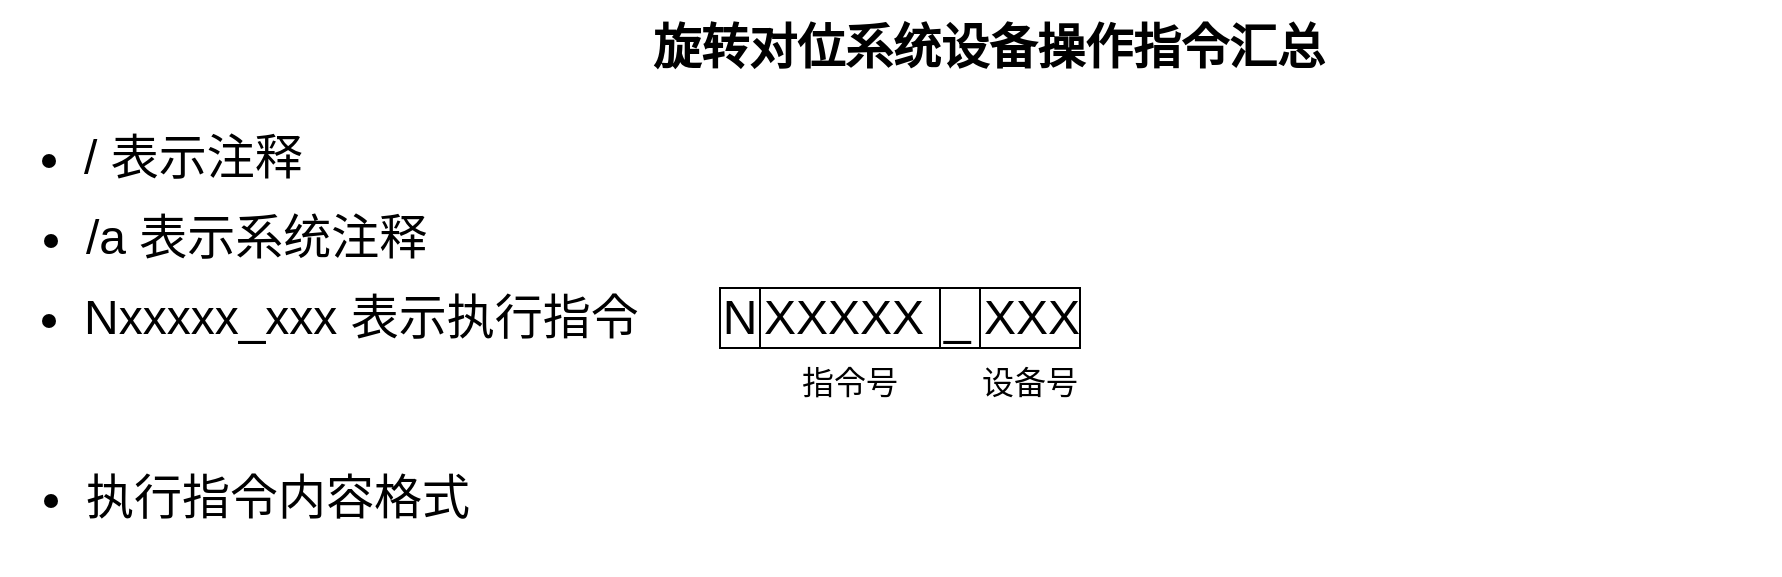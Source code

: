 <mxfile version="20.8.11" type="github" pages="2">
  <diagram id="xPSfoThewFQ5z_tT7pd7" name="指令说明">
    <mxGraphModel dx="2514" dy="2055" grid="1" gridSize="10" guides="1" tooltips="1" connect="1" arrows="1" fold="1" page="1" pageScale="1" pageWidth="827" pageHeight="1169" math="0" shadow="0">
      <root>
        <mxCell id="0" />
        <mxCell id="1" parent="0" />
        <mxCell id="GBv0OgdcWfrF5z7V1ahO-1" value="旋转对位系统设备操作指令汇总" style="text;strokeColor=none;fillColor=none;html=1;fontSize=24;fontStyle=1;verticalAlign=middle;align=center;rounded=0;shadow=1;" vertex="1" parent="1">
          <mxGeometry x="24" y="-130" width="780" height="40" as="geometry" />
        </mxCell>
        <mxCell id="GBv0OgdcWfrF5z7V1ahO-2" value="&lt;ul&gt;&lt;li&gt;/ 表示注释&lt;/li&gt;&lt;/ul&gt;" style="text;strokeColor=none;align=left;fillColor=none;html=1;verticalAlign=middle;whiteSpace=wrap;rounded=0;fontSize=24;" vertex="1" parent="1">
          <mxGeometry x="-80" y="-70" width="520" height="30" as="geometry" />
        </mxCell>
        <mxCell id="GBv0OgdcWfrF5z7V1ahO-3" value="&lt;ul&gt;&lt;li&gt;/a 表示系统注释&lt;/li&gt;&lt;/ul&gt;" style="text;strokeColor=none;align=left;fillColor=none;html=1;verticalAlign=middle;whiteSpace=wrap;rounded=0;fontSize=24;" vertex="1" parent="1">
          <mxGeometry x="-79" y="-30" width="520" height="30" as="geometry" />
        </mxCell>
        <mxCell id="GBv0OgdcWfrF5z7V1ahO-4" value="&lt;ul&gt;&lt;li&gt;Nxxxxx_xxx 表示执行指令&lt;br&gt;&lt;/li&gt;&lt;/ul&gt;" style="text;strokeColor=none;align=left;fillColor=none;html=1;verticalAlign=middle;whiteSpace=wrap;rounded=0;fontSize=24;" vertex="1" parent="1">
          <mxGeometry x="-80" y="10" width="340" height="30" as="geometry" />
        </mxCell>
        <mxCell id="GBv0OgdcWfrF5z7V1ahO-9" value="N" style="rounded=0;whiteSpace=wrap;html=1;fontSize=24;" vertex="1" parent="1">
          <mxGeometry x="280" y="10" width="20" height="30" as="geometry" />
        </mxCell>
        <mxCell id="GBv0OgdcWfrF5z7V1ahO-10" value="XXXXX" style="rounded=0;whiteSpace=wrap;html=1;fontSize=24;align=left;" vertex="1" parent="1">
          <mxGeometry x="300" y="10" width="90" height="30" as="geometry" />
        </mxCell>
        <mxCell id="GBv0OgdcWfrF5z7V1ahO-11" value="_" style="rounded=0;whiteSpace=wrap;html=1;fontSize=24;align=left;" vertex="1" parent="1">
          <mxGeometry x="390" y="10" width="20" height="30" as="geometry" />
        </mxCell>
        <mxCell id="GBv0OgdcWfrF5z7V1ahO-13" value="XXX" style="rounded=0;whiteSpace=wrap;html=1;fontSize=24;align=left;" vertex="1" parent="1">
          <mxGeometry x="410" y="10" width="50" height="30" as="geometry" />
        </mxCell>
        <mxCell id="GBv0OgdcWfrF5z7V1ahO-14" value="&lt;font style=&quot;font-size: 16px;&quot;&gt;指令号&lt;/font&gt;" style="text;strokeColor=none;align=center;fillColor=none;html=1;verticalAlign=middle;whiteSpace=wrap;rounded=0;fontSize=24;" vertex="1" parent="1">
          <mxGeometry x="295" y="40" width="100" height="30" as="geometry" />
        </mxCell>
        <mxCell id="GBv0OgdcWfrF5z7V1ahO-15" value="&lt;font style=&quot;font-size: 16px;&quot;&gt;设备号&lt;/font&gt;" style="text;strokeColor=none;align=center;fillColor=none;html=1;verticalAlign=middle;whiteSpace=wrap;rounded=0;fontSize=24;" vertex="1" parent="1">
          <mxGeometry x="385" y="40" width="100" height="30" as="geometry" />
        </mxCell>
        <mxCell id="GBv0OgdcWfrF5z7V1ahO-16" value="&lt;ul&gt;&lt;li&gt;执行指令内容格式&lt;/li&gt;&lt;/ul&gt;" style="text;strokeColor=none;align=left;fillColor=none;html=1;verticalAlign=middle;whiteSpace=wrap;rounded=0;fontSize=24;" vertex="1" parent="1">
          <mxGeometry x="-79" y="100" width="340" height="30" as="geometry" />
        </mxCell>
      </root>
    </mxGraphModel>
  </diagram>
  <diagram name="寄存器说明" id="bd83a815-5ea8-2e97-e5ec-87c9f400f2fa">
    <mxGraphModel dx="2049" dy="1076" grid="1" gridSize="10" guides="1" tooltips="1" connect="1" arrows="1" fold="1" page="1" pageScale="1.5" pageWidth="1169" pageHeight="826" background="none" math="0" shadow="0">
      <root>
        <mxCell id="0" style=";html=1;" />
        <mxCell id="1" style=";html=1;" parent="0" />
        <mxCell id="4XJKwk52gwjVMFaoKKfj-1" value="&lt;div align=&quot;left&quot;&gt;指令Note：&lt;/div&gt;&lt;div align=&quot;left&quot;&gt;&lt;ul&gt;&lt;li&gt;打开真空和检测真空不是同一位&lt;/li&gt;&lt;li&gt;&lt;br&gt;&lt;/li&gt;&lt;/ul&gt;&lt;/div&gt;" style="rounded=0;whiteSpace=wrap;html=1;fillColor=#dae8fc;strokeColor=#6c8ebf;align=left;" vertex="1" parent="1">
          <mxGeometry x="80" y="100" width="600" height="170" as="geometry" />
        </mxCell>
        <mxCell id="4XJKwk52gwjVMFaoKKfj-2" value="&lt;div&gt;资源：&lt;/div&gt;&lt;div&gt;&lt;ul&gt;&lt;li&gt;4路串口接收队列&lt;/li&gt;&lt;li&gt;&lt;br&gt;&lt;/li&gt;&lt;/ul&gt;&lt;/div&gt;" style="rounded=0;whiteSpace=wrap;html=1;fillColor=#dae8fc;strokeColor=#6c8ebf;align=left;" vertex="1" parent="1">
          <mxGeometry x="760" y="100" width="600" height="170" as="geometry" />
        </mxCell>
        <mxCell id="4XJKwk52gwjVMFaoKKfj-4" value="D00：SysCtrlUART_USB0" style="text;strokeColor=none;align=left;fillColor=none;html=1;verticalAlign=middle;whiteSpace=wrap;rounded=0;fontStyle=1;fontSize=24;" vertex="1" parent="1">
          <mxGeometry x="80" y="310" width="550" height="30" as="geometry" />
        </mxCell>
        <mxCell id="4XJKwk52gwjVMFaoKKfj-5" value="&lt;div&gt;&lt;ul&gt;&lt;li&gt;GPO寄存器：&lt;br&gt;&lt;/li&gt;&lt;/ul&gt;&lt;/div&gt;" style="text;strokeColor=none;align=left;fillColor=none;html=1;verticalAlign=middle;whiteSpace=wrap;rounded=0;fontSize=24;" vertex="1" parent="1">
          <mxGeometry x="90" y="375" width="200" height="70" as="geometry" />
        </mxCell>
        <mxCell id="4XJKwk52gwjVMFaoKKfj-8" value="" style="group" vertex="1" connectable="0" parent="1">
          <mxGeometry x="480" y="380" width="80" height="60" as="geometry" />
        </mxCell>
        <mxCell id="4XJKwk52gwjVMFaoKKfj-3" value="" style="rounded=0;whiteSpace=wrap;html=1;fillColor=#dae8fc;strokeColor=#6c8ebf;align=left;" vertex="1" parent="4XJKwk52gwjVMFaoKKfj-8">
          <mxGeometry width="40" height="60" as="geometry" />
        </mxCell>
        <mxCell id="4XJKwk52gwjVMFaoKKfj-7" value="" style="rounded=0;whiteSpace=wrap;html=1;fillColor=#dae8fc;strokeColor=#6c8ebf;align=left;" vertex="1" parent="4XJKwk52gwjVMFaoKKfj-8">
          <mxGeometry x="40" width="40" height="60" as="geometry" />
        </mxCell>
        <mxCell id="4XJKwk52gwjVMFaoKKfj-9" value="" style="group" vertex="1" connectable="0" parent="1">
          <mxGeometry x="600" y="380" width="80" height="60" as="geometry" />
        </mxCell>
        <mxCell id="4XJKwk52gwjVMFaoKKfj-10" value="&lt;div style=&quot;font-size: 24px;&quot; align=&quot;center&quot;&gt;0&lt;/div&gt;" style="rounded=0;whiteSpace=wrap;html=1;fillColor=#dae8fc;strokeColor=#6c8ebf;align=center;" vertex="1" parent="4XJKwk52gwjVMFaoKKfj-9">
          <mxGeometry width="40" height="60" as="geometry" />
        </mxCell>
        <mxCell id="4XJKwk52gwjVMFaoKKfj-11" value="" style="rounded=0;whiteSpace=wrap;html=1;fillColor=#dae8fc;strokeColor=#6c8ebf;align=left;" vertex="1" parent="4XJKwk52gwjVMFaoKKfj-9">
          <mxGeometry x="40" width="40" height="60" as="geometry" />
        </mxCell>
        <mxCell id="4XJKwk52gwjVMFaoKKfj-12" value="" style="group" vertex="1" connectable="0" parent="1">
          <mxGeometry x="720" y="380" width="80" height="60" as="geometry" />
        </mxCell>
        <mxCell id="4XJKwk52gwjVMFaoKKfj-13" value="0" style="rounded=0;whiteSpace=wrap;html=1;fillColor=#dae8fc;strokeColor=#6c8ebf;align=center;fontSize=24;" vertex="1" parent="4XJKwk52gwjVMFaoKKfj-12">
          <mxGeometry width="40" height="60" as="geometry" />
        </mxCell>
        <mxCell id="4XJKwk52gwjVMFaoKKfj-14" value="&lt;div style=&quot;font-size: 24px;&quot; align=&quot;center&quot;&gt;0&lt;/div&gt;" style="rounded=0;whiteSpace=wrap;html=1;fillColor=#dae8fc;strokeColor=#6c8ebf;align=center;" vertex="1" parent="4XJKwk52gwjVMFaoKKfj-12">
          <mxGeometry x="40" width="40" height="60" as="geometry" />
        </mxCell>
        <mxCell id="4XJKwk52gwjVMFaoKKfj-15" value="&lt;div&gt;设置GPO寄存器命令：0x85+Byte0+Byte1+Byte2，返回0xAB+Byte0+Byte1&lt;/div&gt;&lt;div&gt;读取GPO寄存器命令：0x56,返回Byte0+Byte1+0x00+GPI&lt;/div&gt;&lt;div&gt;&lt;br&gt;&lt;/div&gt;" style="text;strokeColor=none;align=left;fillColor=none;html=1;verticalAlign=middle;whiteSpace=wrap;rounded=0;fontSize=24;" vertex="1" parent="1">
          <mxGeometry x="80" y="630" width="1210" height="120" as="geometry" />
        </mxCell>
        <mxCell id="4XJKwk52gwjVMFaoKKfj-18" value="&lt;div&gt;bit0:夹爪控制‘1’闭合&lt;/div&gt;&lt;div&gt;bit3-1:Null&lt;/div&gt;&lt;div&gt;bit4:杯盖吸盘&#39;1&#39;打开真空&lt;/div&gt;&lt;div&gt;bit5:内塞吸盘&#39;1&#39;打开真空&lt;/div&gt;&lt;div&gt;bit7-6:Null&lt;br&gt;&lt;/div&gt;" style="whiteSpace=wrap;html=1;rounded=1;arcSize=14;align=left;verticalAlign=middle;strokeWidth=1;autosize=1;spacing=4;treeFolding=1;treeMoving=1;newEdgeStyle={&quot;edgeStyle&quot;:&quot;entityRelationEdgeStyle&quot;,&quot;startArrow&quot;:&quot;none&quot;,&quot;endArrow&quot;:&quot;none&quot;,&quot;segment&quot;:10,&quot;curved&quot;:1,&quot;sourcePerimeterSpacing&quot;:0,&quot;targetPerimeterSpacing&quot;:0};fontSize=24;" vertex="1" parent="1">
          <mxGeometry x="170" y="465" width="300" height="160" as="geometry" />
        </mxCell>
        <mxCell id="4XJKwk52gwjVMFaoKKfj-19" value="" style="edgeStyle=entityRelationEdgeStyle;startArrow=none;endArrow=none;segment=10;curved=1;sourcePerimeterSpacing=0;targetPerimeterSpacing=0;rounded=0;fontSize=24;exitX=0;exitY=1;exitDx=0;exitDy=0;" edge="1" target="4XJKwk52gwjVMFaoKKfj-18" parent="1" source="4XJKwk52gwjVMFaoKKfj-7">
          <mxGeometry relative="1" as="geometry">
            <mxPoint x="345" y="522" as="sourcePoint" />
          </mxGeometry>
        </mxCell>
        <mxCell id="4XJKwk52gwjVMFaoKKfj-21" value="&lt;div&gt;bit0:Null&lt;/div&gt;&lt;div&gt;bit1:旋臂机械手控制‘1’杯盖。‘0’摆出&lt;/div&gt;&lt;div&gt;bit2:‘1’内塞，‘0’无&lt;/div&gt;bit7-3:Null" style="whiteSpace=wrap;html=1;rounded=1;arcSize=14;align=left;verticalAlign=middle;strokeWidth=1;autosize=1;spacing=4;treeFolding=1;treeMoving=1;newEdgeStyle={&quot;edgeStyle&quot;:&quot;entityRelationEdgeStyle&quot;,&quot;startArrow&quot;:&quot;none&quot;,&quot;endArrow&quot;:&quot;none&quot;,&quot;segment&quot;:10,&quot;curved&quot;:1,&quot;sourcePerimeterSpacing&quot;:0,&quot;targetPerimeterSpacing&quot;:0};fontSize=24;" vertex="1" parent="1">
          <mxGeometry x="680" y="480" width="400" height="130" as="geometry" />
        </mxCell>
        <mxCell id="4XJKwk52gwjVMFaoKKfj-22" value="" style="edgeStyle=entityRelationEdgeStyle;startArrow=none;endArrow=none;segment=10;curved=1;sourcePerimeterSpacing=0;targetPerimeterSpacing=0;rounded=0;fontSize=24;exitX=0.5;exitY=1;exitDx=0;exitDy=0;" edge="1" target="4XJKwk52gwjVMFaoKKfj-21" parent="1" source="4XJKwk52gwjVMFaoKKfj-11">
          <mxGeometry relative="1" as="geometry">
            <mxPoint x="640" y="450" as="sourcePoint" />
          </mxGeometry>
        </mxCell>
        <mxCell id="4XJKwk52gwjVMFaoKKfj-23" value="Byte0" style="text;strokeColor=none;align=center;fillColor=none;html=1;verticalAlign=middle;whiteSpace=wrap;rounded=0;fontSize=24;" vertex="1" parent="1">
          <mxGeometry x="490" y="350" width="60" height="30" as="geometry" />
        </mxCell>
        <mxCell id="4XJKwk52gwjVMFaoKKfj-24" value="Byte1" style="text;strokeColor=none;align=center;fillColor=none;html=1;verticalAlign=middle;whiteSpace=wrap;rounded=0;fontSize=24;" vertex="1" parent="1">
          <mxGeometry x="610" y="350" width="60" height="30" as="geometry" />
        </mxCell>
        <mxCell id="4XJKwk52gwjVMFaoKKfj-25" value="Byte2" style="text;strokeColor=none;align=center;fillColor=none;html=1;verticalAlign=middle;whiteSpace=wrap;rounded=0;fontSize=24;" vertex="1" parent="1">
          <mxGeometry x="730" y="350" width="60" height="30" as="geometry" />
        </mxCell>
      </root>
    </mxGraphModel>
  </diagram>
</mxfile>
